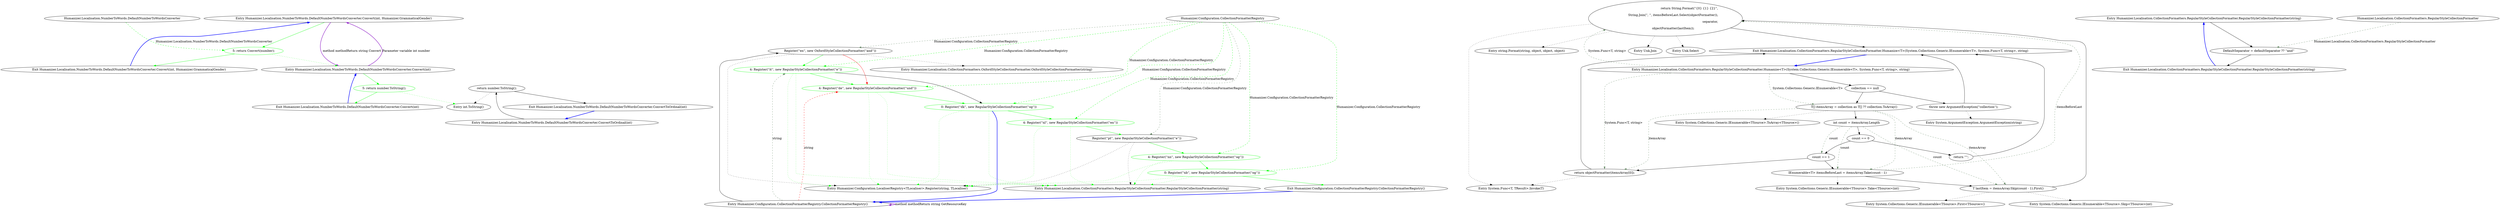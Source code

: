 digraph  {
m0_0 [cluster="Humanizer.Localisation.NumberToWords.DefaultNumberToWordsConverter.Convert(int, Humanizer.GrammaticalGender)", file="DefaultNumberToWordsConverter.cs", label="Entry Humanizer.Localisation.NumberToWords.DefaultNumberToWordsConverter.Convert(int, Humanizer.GrammaticalGender)", span="4-4"];
m0_1 [cluster="Humanizer.Localisation.NumberToWords.DefaultNumberToWordsConverter.Convert(int, Humanizer.GrammaticalGender)", color=green, community=0, file="DefaultNumberToWordsConverter.cs", label="5: return Convert(number);", span="6-6"];
m0_2 [cluster="Humanizer.Localisation.NumberToWords.DefaultNumberToWordsConverter.Convert(int, Humanizer.GrammaticalGender)", file="DefaultNumberToWordsConverter.cs", label="Exit Humanizer.Localisation.NumberToWords.DefaultNumberToWordsConverter.Convert(int, Humanizer.GrammaticalGender)", span="4-4"];
m0_6 [cluster="int.ToString()", file="DefaultNumberToWordsConverter.cs", label="Entry int.ToString()", span="0-0"];
m0_3 [cluster="Humanizer.Localisation.NumberToWords.DefaultNumberToWordsConverter.Convert(int)", file="DefaultNumberToWordsConverter.cs", label="Entry Humanizer.Localisation.NumberToWords.DefaultNumberToWordsConverter.Convert(int)", span="9-9"];
m0_4 [cluster="Humanizer.Localisation.NumberToWords.DefaultNumberToWordsConverter.Convert(int)", color=green, community=0, file="DefaultNumberToWordsConverter.cs", label="5: return number.ToString();", span="11-11"];
m0_5 [cluster="Humanizer.Localisation.NumberToWords.DefaultNumberToWordsConverter.Convert(int)", file="DefaultNumberToWordsConverter.cs", label="Exit Humanizer.Localisation.NumberToWords.DefaultNumberToWordsConverter.Convert(int)", span="9-9"];
m0_7 [cluster="Humanizer.Localisation.NumberToWords.DefaultNumberToWordsConverter.ConvertToOrdinal(int)", file="DefaultNumberToWordsConverter.cs", label="Entry Humanizer.Localisation.NumberToWords.DefaultNumberToWordsConverter.ConvertToOrdinal(int)", span="14-14"];
m0_8 [cluster="Humanizer.Localisation.NumberToWords.DefaultNumberToWordsConverter.ConvertToOrdinal(int)", file="DefaultNumberToWordsConverter.cs", label="return number.ToString();", span="16-16"];
m0_9 [cluster="Humanizer.Localisation.NumberToWords.DefaultNumberToWordsConverter.ConvertToOrdinal(int)", file="DefaultNumberToWordsConverter.cs", label="Exit Humanizer.Localisation.NumberToWords.DefaultNumberToWordsConverter.ConvertToOrdinal(int)", span="14-14"];
m0_10 [file="DefaultNumberToWordsConverter.cs", label="Humanizer.Localisation.NumberToWords.DefaultNumberToWordsConverter", span=""];
m4_11 [cluster="Humanizer.Configuration.LocaliserRegistry<TLocaliser>.Register(string, TLocaliser)", file="NumberToWordsExtension.cs", label="Entry Humanizer.Configuration.LocaliserRegistry<TLocaliser>.Register(string, TLocaliser)", span="54-54"];
m4_12 [cluster="Humanizer.Localisation.CollectionFormatters.RegularStyleCollectionFormatter.RegularStyleCollectionFormatter(string)", file="NumberToWordsExtension.cs", label="Entry Humanizer.Localisation.CollectionFormatters.RegularStyleCollectionFormatter.RegularStyleCollectionFormatter(string)", span="8-8"];
m4_0 [cluster="Humanizer.Configuration.CollectionFormatterRegistry.CollectionFormatterRegistry()", file="NumberToWordsExtension.cs", label="Entry Humanizer.Configuration.CollectionFormatterRegistry.CollectionFormatterRegistry()", span="6-6"];
m4_1 [cluster="Humanizer.Configuration.CollectionFormatterRegistry.CollectionFormatterRegistry()", file="NumberToWordsExtension.cs", label="Register(''en'', new OxfordStyleCollectionFormatter(''and''))", span="9-9"];
m4_2 [cluster="Humanizer.Configuration.CollectionFormatterRegistry.CollectionFormatterRegistry()", color=green, community=0, file="NumberToWordsExtension.cs", label="4: Register(''it'', new RegularStyleCollectionFormatter(''e''))", span="10-10"];
m4_3 [cluster="Humanizer.Configuration.CollectionFormatterRegistry.CollectionFormatterRegistry()", color=green, community=0, file="NumberToWordsExtension.cs", label="4: Register(''de'', new RegularStyleCollectionFormatter(''und''))", span="11-11"];
m4_4 [cluster="Humanizer.Configuration.CollectionFormatterRegistry.CollectionFormatterRegistry()", color=green, community=0, file="NumberToWordsExtension.cs", label="0: Register(''dk'', new RegularStyleCollectionFormatter(''og''))", span="12-12"];
m4_5 [cluster="Humanizer.Configuration.CollectionFormatterRegistry.CollectionFormatterRegistry()", color=green, community=0, file="NumberToWordsExtension.cs", label="4: Register(''nl'', new RegularStyleCollectionFormatter(''en''))", span="13-13"];
m4_6 [cluster="Humanizer.Configuration.CollectionFormatterRegistry.CollectionFormatterRegistry()", file="NumberToWordsExtension.cs", label="Register(''pt'', new RegularStyleCollectionFormatter(''e''))", span="14-14"];
m4_7 [cluster="Humanizer.Configuration.CollectionFormatterRegistry.CollectionFormatterRegistry()", color=green, community=0, file="NumberToWordsExtension.cs", label="4: Register(''nn'', new RegularStyleCollectionFormatter(''og''))", span="15-15"];
m4_8 [cluster="Humanizer.Configuration.CollectionFormatterRegistry.CollectionFormatterRegistry()", color=green, community=0, file="NumberToWordsExtension.cs", label="0: Register(''nb'', new RegularStyleCollectionFormatter(''og''))", span="16-16"];
m4_9 [cluster="Humanizer.Configuration.CollectionFormatterRegistry.CollectionFormatterRegistry()", file="NumberToWordsExtension.cs", label="Exit Humanizer.Configuration.CollectionFormatterRegistry.CollectionFormatterRegistry()", span="6-6"];
m4_10 [cluster="Humanizer.Localisation.CollectionFormatters.OxfordStyleCollectionFormatter.OxfordStyleCollectionFormatter(string)", file="NumberToWordsExtension.cs", label="Entry Humanizer.Localisation.CollectionFormatters.OxfordStyleCollectionFormatter.OxfordStyleCollectionFormatter(string)", span="8-8"];
m4_13 [file="NumberToWordsExtension.cs", label="Humanizer.Configuration.CollectionFormatterRegistry", span=""];
m5_24 [cluster="string.Format(string, object, object, object)", file="NumberToWordsTests.cs", label="Entry string.Format(string, object, object, object)", span="0-0"];
m5_19 [cluster="System.Collections.Generic.IEnumerable<TSource>.Take<TSource>(int)", file="NumberToWordsTests.cs", label="Entry System.Collections.Generic.IEnumerable<TSource>.Take<TSource>(int)", span="0-0"];
m5_18 [cluster="System.Func<T, TResult>.Invoke(T)", file="NumberToWordsTests.cs", label="Entry System.Func<T, TResult>.Invoke(T)", span="0-0"];
m5_16 [cluster="System.ArgumentException.ArgumentException(string)", file="NumberToWordsTests.cs", label="Entry System.ArgumentException.ArgumentException(string)", span="0-0"];
m5_0 [cluster="Humanizer.Localisation.CollectionFormatters.RegularStyleCollectionFormatter.RegularStyleCollectionFormatter(string)", file="NumberToWordsTests.cs", label="Entry Humanizer.Localisation.CollectionFormatters.RegularStyleCollectionFormatter.RegularStyleCollectionFormatter(string)", span="8-8"];
m5_1 [cluster="Humanizer.Localisation.CollectionFormatters.RegularStyleCollectionFormatter.RegularStyleCollectionFormatter(string)", file="NumberToWordsTests.cs", label="DefaultSeparator = defaultSeparator ?? ''and''", span="10-10"];
m5_2 [cluster="Humanizer.Localisation.CollectionFormatters.RegularStyleCollectionFormatter.RegularStyleCollectionFormatter(string)", file="NumberToWordsTests.cs", label="Exit Humanizer.Localisation.CollectionFormatters.RegularStyleCollectionFormatter.RegularStyleCollectionFormatter(string)", span="8-8"];
m5_23 [cluster="Unk.Join", file="NumberToWordsTests.cs", label="Entry Unk.Join", span=""];
m5_21 [cluster="System.Collections.Generic.IEnumerable<TSource>.First<TSource>()", file="NumberToWordsTests.cs", label="Entry System.Collections.Generic.IEnumerable<TSource>.First<TSource>()", span="0-0"];
m5_17 [cluster="System.Collections.Generic.IEnumerable<TSource>.ToArray<TSource>()", file="NumberToWordsTests.cs", label="Entry System.Collections.Generic.IEnumerable<TSource>.ToArray<TSource>()", span="0-0"];
m5_22 [cluster="Unk.Select", file="NumberToWordsTests.cs", label="Entry Unk.Select", span=""];
m5_20 [cluster="System.Collections.Generic.IEnumerable<TSource>.Skip<TSource>(int)", file="NumberToWordsTests.cs", label="Entry System.Collections.Generic.IEnumerable<TSource>.Skip<TSource>(int)", span="0-0"];
m5_3 [cluster="Humanizer.Localisation.CollectionFormatters.RegularStyleCollectionFormatter.Humanize<T>(System.Collections.Generic.IEnumerable<T>, System.Func<T, string>, string)", file="NumberToWordsTests.cs", label="Entry Humanizer.Localisation.CollectionFormatters.RegularStyleCollectionFormatter.Humanize<T>(System.Collections.Generic.IEnumerable<T>, System.Func<T, string>, string)", span="13-13"];
m5_4 [cluster="Humanizer.Localisation.CollectionFormatters.RegularStyleCollectionFormatter.Humanize<T>(System.Collections.Generic.IEnumerable<T>, System.Func<T, string>, string)", file="NumberToWordsTests.cs", label="collection == null", span="15-15"];
m5_6 [cluster="Humanizer.Localisation.CollectionFormatters.RegularStyleCollectionFormatter.Humanize<T>(System.Collections.Generic.IEnumerable<T>, System.Func<T, string>, string)", file="NumberToWordsTests.cs", label="T[] itemsArray = collection as T[] ?? collection.ToArray()", span="18-18"];
m5_11 [cluster="Humanizer.Localisation.CollectionFormatters.RegularStyleCollectionFormatter.Humanize<T>(System.Collections.Generic.IEnumerable<T>, System.Func<T, string>, string)", file="NumberToWordsTests.cs", label="return objectFormatter(itemsArray[0]);", span="26-26"];
m5_14 [cluster="Humanizer.Localisation.CollectionFormatters.RegularStyleCollectionFormatter.Humanize<T>(System.Collections.Generic.IEnumerable<T>, System.Func<T, string>, string)", file="NumberToWordsTests.cs", label="return String.Format(''{0} {1} {2}'',\r\n                String.Join('', '', itemsBeforeLast.Select(objectFormatter)),\r\n                separator,\r\n                objectFormatter(lastItem));", span="31-34"];
m5_5 [cluster="Humanizer.Localisation.CollectionFormatters.RegularStyleCollectionFormatter.Humanize<T>(System.Collections.Generic.IEnumerable<T>, System.Func<T, string>, string)", file="NumberToWordsTests.cs", label="throw new ArgumentException(''collection'');", span="16-16"];
m5_7 [cluster="Humanizer.Localisation.CollectionFormatters.RegularStyleCollectionFormatter.Humanize<T>(System.Collections.Generic.IEnumerable<T>, System.Func<T, string>, string)", file="NumberToWordsTests.cs", label="int count = itemsArray.Length", span="20-20"];
m5_12 [cluster="Humanizer.Localisation.CollectionFormatters.RegularStyleCollectionFormatter.Humanize<T>(System.Collections.Generic.IEnumerable<T>, System.Func<T, string>, string)", file="NumberToWordsTests.cs", label="IEnumerable<T> itemsBeforeLast = itemsArray.Take(count - 1)", span="28-28"];
m5_13 [cluster="Humanizer.Localisation.CollectionFormatters.RegularStyleCollectionFormatter.Humanize<T>(System.Collections.Generic.IEnumerable<T>, System.Func<T, string>, string)", file="NumberToWordsTests.cs", label="T lastItem = itemsArray.Skip(count - 1).First()", span="29-29"];
m5_8 [cluster="Humanizer.Localisation.CollectionFormatters.RegularStyleCollectionFormatter.Humanize<T>(System.Collections.Generic.IEnumerable<T>, System.Func<T, string>, string)", file="NumberToWordsTests.cs", label="count == 0", span="22-22"];
m5_10 [cluster="Humanizer.Localisation.CollectionFormatters.RegularStyleCollectionFormatter.Humanize<T>(System.Collections.Generic.IEnumerable<T>, System.Func<T, string>, string)", file="NumberToWordsTests.cs", label="count == 1", span="25-25"];
m5_9 [cluster="Humanizer.Localisation.CollectionFormatters.RegularStyleCollectionFormatter.Humanize<T>(System.Collections.Generic.IEnumerable<T>, System.Func<T, string>, string)", file="NumberToWordsTests.cs", label="return '''';", span="23-23"];
m5_15 [cluster="Humanizer.Localisation.CollectionFormatters.RegularStyleCollectionFormatter.Humanize<T>(System.Collections.Generic.IEnumerable<T>, System.Func<T, string>, string)", file="NumberToWordsTests.cs", label="Exit Humanizer.Localisation.CollectionFormatters.RegularStyleCollectionFormatter.Humanize<T>(System.Collections.Generic.IEnumerable<T>, System.Func<T, string>, string)", span="13-13"];
m5_25 [file="NumberToWordsTests.cs", label="Humanizer.Localisation.CollectionFormatters.RegularStyleCollectionFormatter", span=""];
m0_0 -> m0_1  [color=green, key=0, style=solid];
m0_0 -> m0_3  [color=darkorchid, key=3, label="method methodReturn string Convert", style=bold];
m0_1 -> m0_2  [color=green, key=0, style=solid];
m0_1 -> m0_3  [color=green, key=2, style=dotted];
m0_2 -> m0_0  [color=blue, key=0, style=bold];
m0_3 -> m0_4  [color=green, key=0, style=solid];
m0_3 -> m0_0  [color=darkorchid, key=3, label="Parameter variable int number", style=bold];
m0_4 -> m0_5  [color=green, key=0, style=solid];
m0_4 -> m0_6  [color=green, key=2, style=dotted];
m0_5 -> m0_3  [color=blue, key=0, style=bold];
m0_7 -> m0_8  [key=0, style=solid];
m0_8 -> m0_6  [key=2, style=dotted];
m0_8 -> m0_9  [key=0, style=solid];
m0_9 -> m0_7  [color=blue, key=0, style=bold];
m0_10 -> m0_1  [color=green, key=1, label="Humanizer.Localisation.NumberToWords.DefaultNumberToWordsConverter", style=dashed];
m4_0 -> m4_1  [key=0, style=solid];
m4_0 -> m4_2  [color=darkseagreen4, key=1, label=string, style=dashed];
m4_0 -> m4_3  [color=red, key=1, label=string, style=dashed];
m4_0 -> m4_0  [color=darkorchid, key=3, label="method methodReturn string GetResourceKey", style=bold];
m4_1 -> m4_2  [color=green, key=0, style=solid];
m4_1 -> m4_3  [color=red, key=0, style=solid];
m4_1 -> m4_10  [key=2, style=dotted];
m4_1 -> m4_11  [key=2, style=dotted];
m4_2 -> m4_4  [key=0, style=solid];
m4_2 -> m4_3  [color=green, key=0, style=solid];
m4_2 -> m4_12  [color=green, key=2, style=dotted];
m4_2 -> m4_11  [color=green, key=2, style=dotted];
m4_3 -> m4_4  [color=green, key=0, style=solid];
m4_3 -> m4_12  [color=green, key=2, style=dotted];
m4_3 -> m4_11  [color=green, key=2, style=dotted];
m4_4 -> m4_0  [color=blue, key=0, style=bold];
m4_4 -> m4_5  [color=green, key=0, style=solid];
m4_4 -> m4_12  [color=green, key=2, style=dotted];
m4_4 -> m4_11  [color=green, key=2, style=dotted];
m4_5 -> m4_6  [color=green, key=0, style=solid];
m4_5 -> m4_12  [color=green, key=2, style=dotted];
m4_5 -> m4_11  [color=green, key=2, style=dotted];
m4_6 -> m4_7  [color=green, key=0, style=solid];
m4_6 -> m4_12  [key=2, style=dotted];
m4_6 -> m4_11  [key=2, style=dotted];
m4_7 -> m4_8  [color=green, key=0, style=solid];
m4_7 -> m4_12  [color=green, key=2, style=dotted];
m4_7 -> m4_11  [color=green, key=2, style=dotted];
m4_8 -> m4_9  [color=green, key=0, style=solid];
m4_8 -> m4_12  [color=green, key=2, style=dotted];
m4_8 -> m4_11  [color=green, key=2, style=dotted];
m4_9 -> m4_0  [color=blue, key=0, style=bold];
m4_13 -> m4_2  [color=green, key=1, label="Humanizer.Configuration.CollectionFormatterRegistry", style=dashed];
m4_13 -> m4_3  [color=green, key=1, label="Humanizer.Configuration.CollectionFormatterRegistry", style=dashed];
m4_13 -> m4_4  [color=green, key=1, label="Humanizer.Configuration.CollectionFormatterRegistry", style=dashed];
m4_13 -> m4_5  [color=green, key=1, label="Humanizer.Configuration.CollectionFormatterRegistry", style=dashed];
m4_13 -> m4_7  [color=green, key=1, label="Humanizer.Configuration.CollectionFormatterRegistry", style=dashed];
m4_13 -> m4_8  [color=green, key=1, label="Humanizer.Configuration.CollectionFormatterRegistry", style=dashed];
m4_13 -> m4_1  [color=darkseagreen4, key=1, label="Humanizer.Configuration.CollectionFormatterRegistry", style=dashed];
m4_13 -> m4_6  [color=darkseagreen4, key=1, label="Humanizer.Configuration.CollectionFormatterRegistry", style=dashed];
m5_0 -> m5_1  [key=0, style=solid];
m5_1 -> m5_2  [key=0, style=solid];
m5_2 -> m5_0  [color=blue, key=0, style=bold];
m5_3 -> m5_4  [key=0, style=solid];
m5_3 -> m5_6  [color=darkseagreen4, key=1, label="System.Collections.Generic.IEnumerable<T>", style=dashed];
m5_3 -> m5_11  [color=darkseagreen4, key=1, label="System.Func<T, string>", style=dashed];
m5_3 -> m5_14  [color=darkseagreen4, key=1, label="System.Func<T, string>", style=dashed];
m5_4 -> m5_5  [key=0, style=solid];
m5_4 -> m5_6  [key=0, style=solid];
m5_6 -> m5_7  [key=0, style=solid];
m5_6 -> m5_17  [key=2, style=dotted];
m5_6 -> m5_11  [color=darkseagreen4, key=1, label=itemsArray, style=dashed];
m5_6 -> m5_12  [color=darkseagreen4, key=1, label=itemsArray, style=dashed];
m5_6 -> m5_13  [color=darkseagreen4, key=1, label=itemsArray, style=dashed];
m5_11 -> m5_15  [key=0, style=solid];
m5_11 -> m5_18  [key=2, style=dotted];
m5_14 -> m5_15  [key=0, style=solid];
m5_14 -> m5_22  [key=2, style=dotted];
m5_14 -> m5_23  [key=2, style=dotted];
m5_14 -> m5_18  [key=2, style=dotted];
m5_14 -> m5_24  [key=2, style=dotted];
m5_5 -> m5_15  [key=0, style=solid];
m5_5 -> m5_16  [key=2, style=dotted];
m5_7 -> m5_8  [key=0, style=solid];
m5_7 -> m5_10  [color=darkseagreen4, key=1, label=count, style=dashed];
m5_7 -> m5_12  [color=darkseagreen4, key=1, label=count, style=dashed];
m5_7 -> m5_13  [color=darkseagreen4, key=1, label=count, style=dashed];
m5_12 -> m5_13  [key=0, style=solid];
m5_12 -> m5_19  [key=2, style=dotted];
m5_12 -> m5_14  [color=darkseagreen4, key=1, label=itemsBeforeLast, style=dashed];
m5_13 -> m5_14  [key=0, style=solid];
m5_13 -> m5_20  [key=2, style=dotted];
m5_13 -> m5_21  [key=2, style=dotted];
m5_8 -> m5_9  [key=0, style=solid];
m5_8 -> m5_10  [key=0, style=solid];
m5_10 -> m5_11  [key=0, style=solid];
m5_10 -> m5_12  [key=0, style=solid];
m5_9 -> m5_15  [key=0, style=solid];
m5_15 -> m5_3  [color=blue, key=0, style=bold];
m5_25 -> m5_1  [color=darkseagreen4, key=1, label="Humanizer.Localisation.CollectionFormatters.RegularStyleCollectionFormatter", style=dashed];
}
